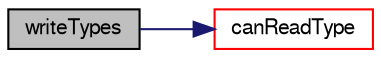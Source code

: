 digraph "writeTypes"
{
  bgcolor="transparent";
  edge [fontname="FreeSans",fontsize="10",labelfontname="FreeSans",labelfontsize="10"];
  node [fontname="FreeSans",fontsize="10",shape=record];
  rankdir="LR";
  Node284 [label="writeTypes",height=0.2,width=0.4,color="black", fillcolor="grey75", style="filled", fontcolor="black"];
  Node284 -> Node285 [color="midnightblue",fontsize="10",style="solid",fontname="FreeSans"];
  Node285 [label="canReadType",height=0.2,width=0.4,color="red",URL="$a21754.html#ab2222a9a7020216b4cfb2a6414e8da3d",tooltip="Can we read this file format? "];
}

